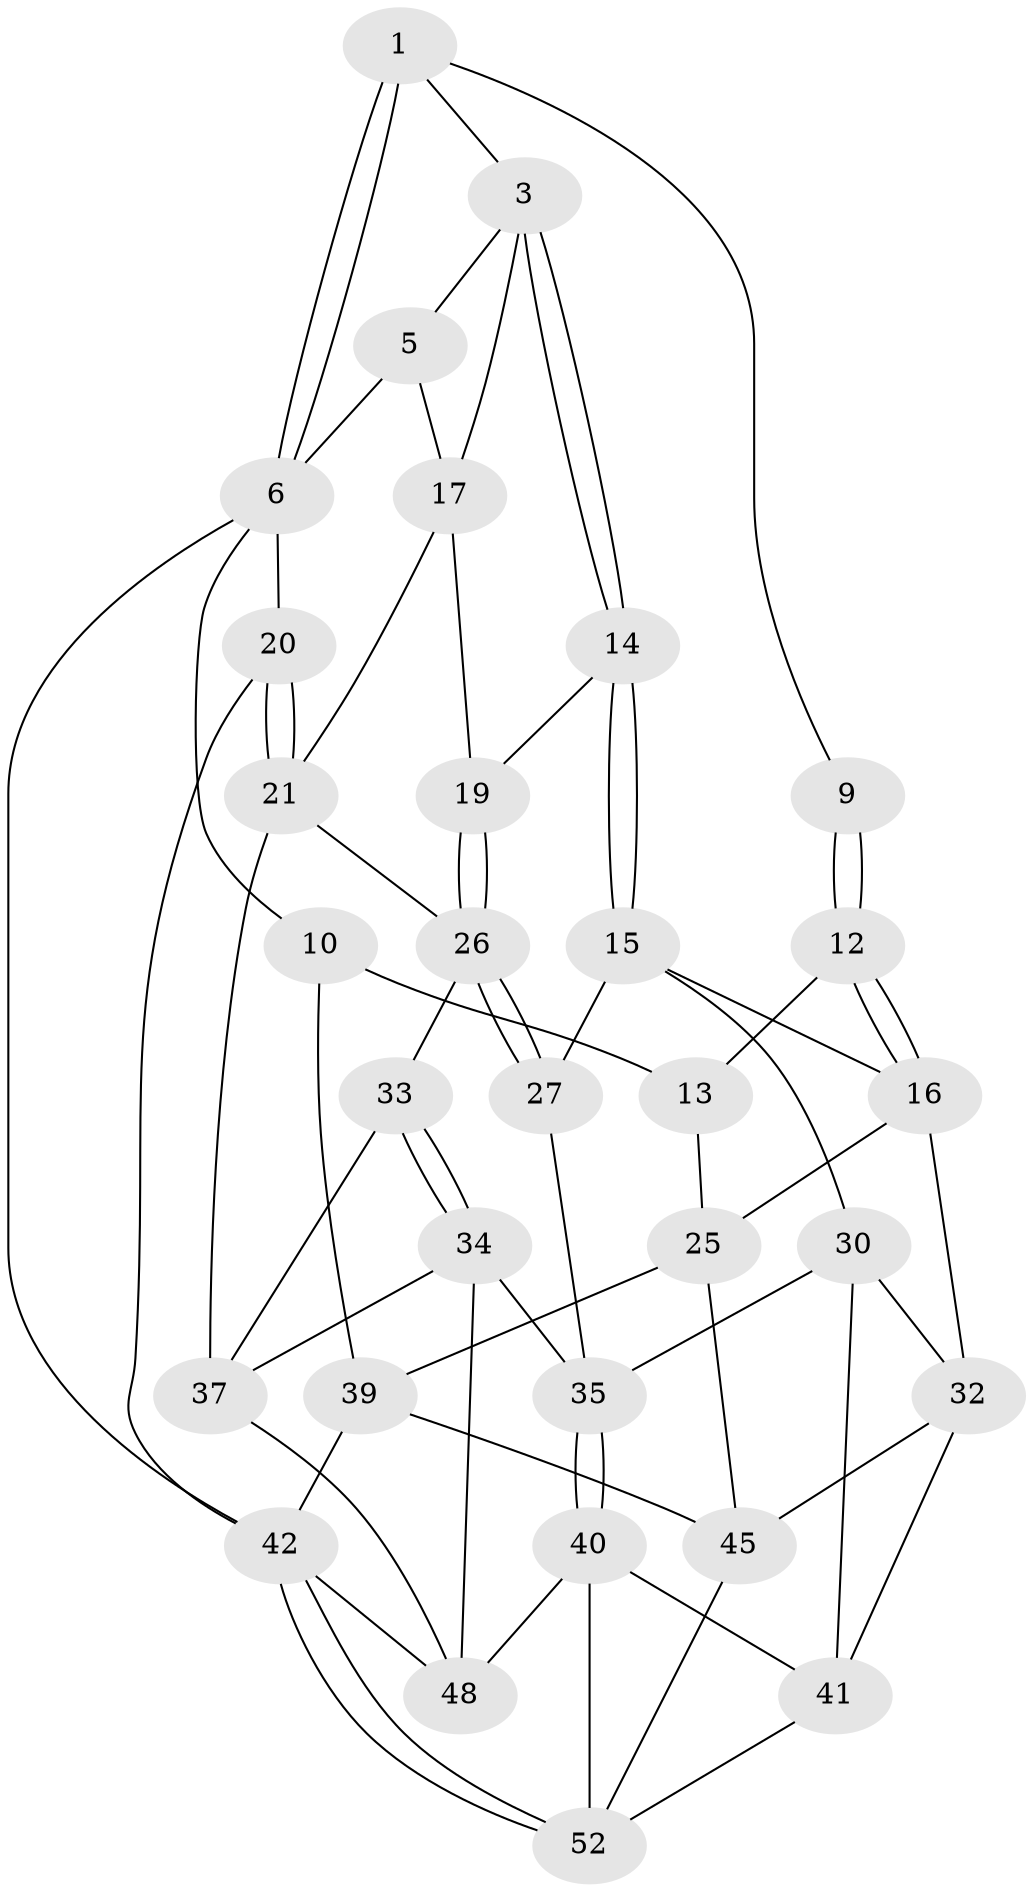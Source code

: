 // original degree distribution, {4: 0.14814814814814814, 5: 0.6481481481481481, 3: 0.05555555555555555, 6: 0.14814814814814814}
// Generated by graph-tools (version 1.1) at 2025/42/03/06/25 10:42:31]
// undirected, 31 vertices, 68 edges
graph export_dot {
graph [start="1"]
  node [color=gray90,style=filled];
  1 [pos="+1+0",super="+2"];
  3 [pos="+0.6788454283425028+0.004583781559405539",super="+4"];
  5 [pos="+0.900064071535431+0.03330510166986039",super="+8"];
  6 [pos="+1+0",super="+7"];
  9 [pos="+0.4820502374583201+0"];
  10 [pos="+0+0",super="+11"];
  12 [pos="+0.3986368215689854+0.24634050212539027"];
  13 [pos="+0.17462873521477193+0.26883046482779716",super="+23"];
  14 [pos="+0.6487093859067693+0.306249337102411"];
  15 [pos="+0.5468227722374188+0.35250840367570097",super="+28"];
  16 [pos="+0.49849390290360474+0.34372829225809415",super="+24"];
  17 [pos="+0.9928997479580667+0.2421534776792728",super="+18"];
  19 [pos="+0.7829361721689564+0.350903875933271"];
  20 [pos="+1+0.6607469479300704"];
  21 [pos="+1+0.6319508508317979",super="+22"];
  25 [pos="+0.04233380889883787+0.4072051848453709",super="+38"];
  26 [pos="+0.7370990983873128+0.5010288858486812",super="+29"];
  27 [pos="+0.6664291531454716+0.5670192860858697"];
  30 [pos="+0.4945163213333374+0.6146957085839008",super="+31"];
  32 [pos="+0.3258050551497351+0.6545023139156937",super="+44"];
  33 [pos="+0.8124301825612852+0.6626991600793088"];
  34 [pos="+0.7897208982247086+0.678384273608343",super="+47"];
  35 [pos="+0.6908870057367449+0.6690836188248664",super="+36"];
  37 [pos="+1+0.6336377462154207",super="+46"];
  39 [pos="+0+1"];
  40 [pos="+0.6152542672456071+0.7910352002131026",super="+49"];
  41 [pos="+0.5799254577103772+0.8042586353493613",super="+51"];
  42 [pos="+1+1",super="+43"];
  45 [pos="+0.26521454170410524+0.7837775136053128",super="+54"];
  48 [pos="+0.7987843667722728+0.8580171967516133",super="+50"];
  52 [pos="+0.7746810319480986+1",super="+53"];
  1 -- 6;
  1 -- 6;
  1 -- 3;
  1 -- 9;
  3 -- 14;
  3 -- 14;
  3 -- 17;
  3 -- 5;
  5 -- 17;
  5 -- 6;
  6 -- 10;
  6 -- 42;
  6 -- 20;
  9 -- 12;
  9 -- 12;
  10 -- 39;
  10 -- 13 [weight=2];
  12 -- 13;
  12 -- 16;
  12 -- 16;
  13 -- 25;
  14 -- 15;
  14 -- 15;
  14 -- 19;
  15 -- 16;
  15 -- 27;
  15 -- 30;
  16 -- 25;
  16 -- 32;
  17 -- 19;
  17 -- 21;
  19 -- 26;
  19 -- 26;
  20 -- 21;
  20 -- 21;
  20 -- 42;
  21 -- 37;
  21 -- 26;
  25 -- 45;
  25 -- 39;
  26 -- 27;
  26 -- 27;
  26 -- 33;
  27 -- 35;
  30 -- 32;
  30 -- 41;
  30 -- 35;
  32 -- 45;
  32 -- 41;
  33 -- 34;
  33 -- 34;
  33 -- 37;
  34 -- 35;
  34 -- 48;
  34 -- 37;
  35 -- 40;
  35 -- 40;
  37 -- 48;
  39 -- 42;
  39 -- 45;
  40 -- 41;
  40 -- 48;
  40 -- 52;
  41 -- 52;
  42 -- 52;
  42 -- 52;
  42 -- 48;
  45 -- 52;
}
